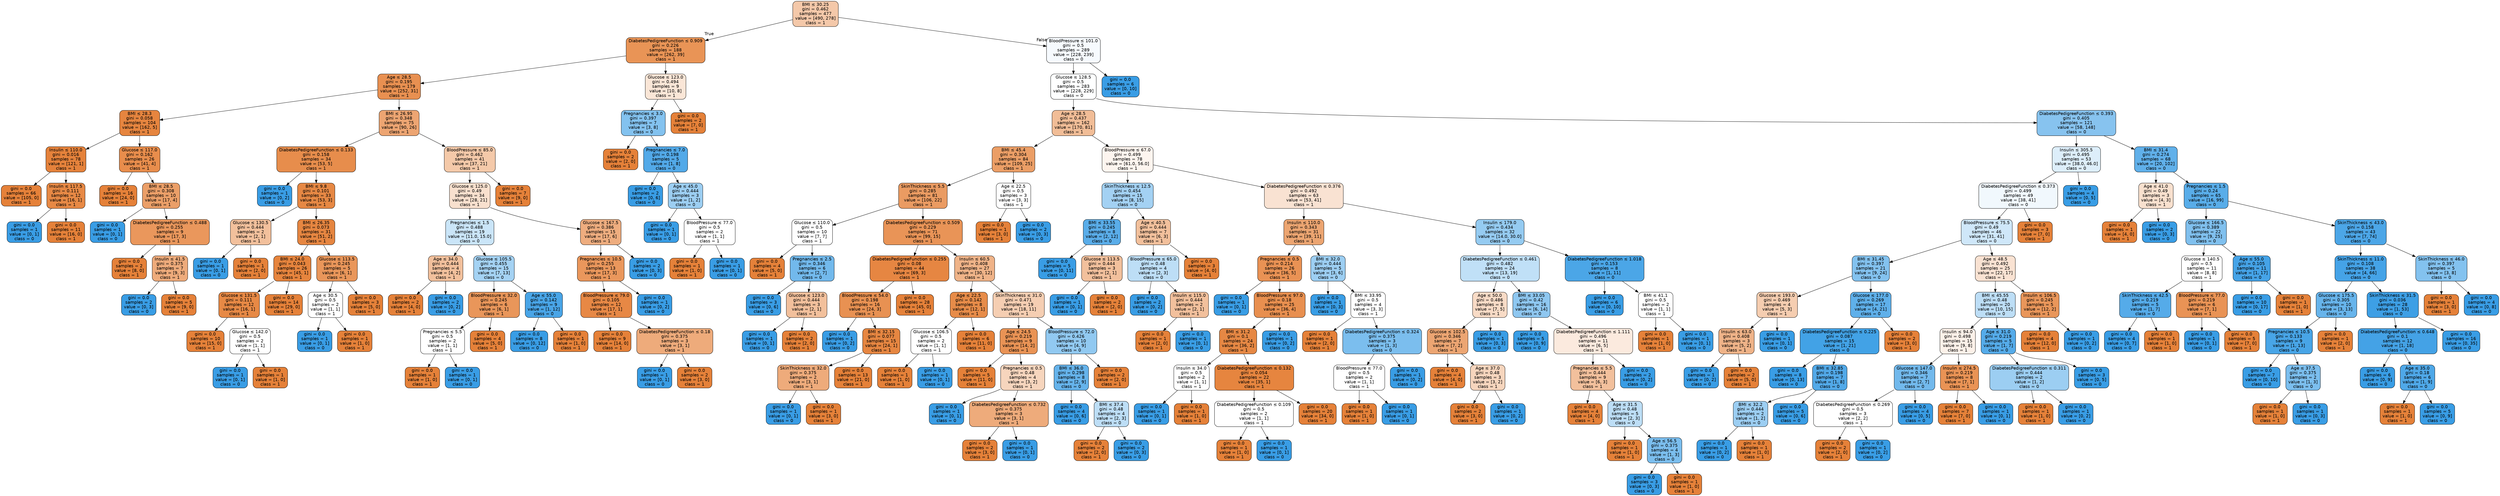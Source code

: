 digraph Tree {
node [shape=box, style="filled, rounded", color="black", fontname="helvetica"] ;
edge [fontname="helvetica"] ;
0 [label=<BMI &le; 30.25<br/>gini = 0.462<br/>samples = 477<br/>value = [490, 278]<br/>class = 1>, fillcolor="#f4c8a9"] ;
1 [label=<DiabetesPedigreeFunction &le; 0.909<br/>gini = 0.226<br/>samples = 188<br/>value = [262, 39]<br/>class = 1>, fillcolor="#e99456"] ;
0 -> 1 [labeldistance=2.5, labelangle=45, headlabel="True"] ;
2 [label=<Age &le; 28.5<br/>gini = 0.195<br/>samples = 179<br/>value = [252, 31]<br/>class = 1>, fillcolor="#e89051"] ;
1 -> 2 ;
3 [label=<BMI &le; 28.3<br/>gini = 0.058<br/>samples = 104<br/>value = [162, 5]<br/>class = 1>, fillcolor="#e6853f"] ;
2 -> 3 ;
4 [label=<Insulin &le; 110.0<br/>gini = 0.016<br/>samples = 78<br/>value = [121, 1]<br/>class = 1>, fillcolor="#e5823b"] ;
3 -> 4 ;
5 [label=<gini = 0.0<br/>samples = 66<br/>value = [105, 0]<br/>class = 1>, fillcolor="#e58139"] ;
4 -> 5 ;
6 [label=<Insulin &le; 117.5<br/>gini = 0.111<br/>samples = 12<br/>value = [16, 1]<br/>class = 1>, fillcolor="#e78945"] ;
4 -> 6 ;
7 [label=<gini = 0.0<br/>samples = 1<br/>value = [0, 1]<br/>class = 0>, fillcolor="#399de5"] ;
6 -> 7 ;
8 [label=<gini = 0.0<br/>samples = 11<br/>value = [16, 0]<br/>class = 1>, fillcolor="#e58139"] ;
6 -> 8 ;
9 [label=<Glucose &le; 117.0<br/>gini = 0.162<br/>samples = 26<br/>value = [41, 4]<br/>class = 1>, fillcolor="#e88d4c"] ;
3 -> 9 ;
10 [label=<gini = 0.0<br/>samples = 16<br/>value = [24, 0]<br/>class = 1>, fillcolor="#e58139"] ;
9 -> 10 ;
11 [label=<BMI &le; 28.5<br/>gini = 0.308<br/>samples = 10<br/>value = [17, 4]<br/>class = 1>, fillcolor="#eb9f68"] ;
9 -> 11 ;
12 [label=<gini = 0.0<br/>samples = 1<br/>value = [0, 1]<br/>class = 0>, fillcolor="#399de5"] ;
11 -> 12 ;
13 [label=<DiabetesPedigreeFunction &le; 0.488<br/>gini = 0.255<br/>samples = 9<br/>value = [17, 3]<br/>class = 1>, fillcolor="#ea975c"] ;
11 -> 13 ;
14 [label=<gini = 0.0<br/>samples = 2<br/>value = [8, 0]<br/>class = 1>, fillcolor="#e58139"] ;
13 -> 14 ;
15 [label=<Insulin &le; 41.5<br/>gini = 0.375<br/>samples = 7<br/>value = [9, 3]<br/>class = 1>, fillcolor="#eeab7b"] ;
13 -> 15 ;
16 [label=<gini = 0.0<br/>samples = 2<br/>value = [0, 3]<br/>class = 0>, fillcolor="#399de5"] ;
15 -> 16 ;
17 [label=<gini = 0.0<br/>samples = 5<br/>value = [9, 0]<br/>class = 1>, fillcolor="#e58139"] ;
15 -> 17 ;
18 [label=<BMI &le; 26.95<br/>gini = 0.348<br/>samples = 75<br/>value = [90, 26]<br/>class = 1>, fillcolor="#eda572"] ;
2 -> 18 ;
19 [label=<DiabetesPedigreeFunction &le; 0.133<br/>gini = 0.158<br/>samples = 34<br/>value = [53, 5]<br/>class = 1>, fillcolor="#e78d4c"] ;
18 -> 19 ;
20 [label=<gini = 0.0<br/>samples = 1<br/>value = [0, 2]<br/>class = 0>, fillcolor="#399de5"] ;
19 -> 20 ;
21 [label=<BMI &le; 9.8<br/>gini = 0.101<br/>samples = 33<br/>value = [53, 3]<br/>class = 1>, fillcolor="#e68844"] ;
19 -> 21 ;
22 [label=<Glucose &le; 130.5<br/>gini = 0.444<br/>samples = 2<br/>value = [2, 1]<br/>class = 1>, fillcolor="#f2c09c"] ;
21 -> 22 ;
23 [label=<gini = 0.0<br/>samples = 1<br/>value = [0, 1]<br/>class = 0>, fillcolor="#399de5"] ;
22 -> 23 ;
24 [label=<gini = 0.0<br/>samples = 1<br/>value = [2, 0]<br/>class = 1>, fillcolor="#e58139"] ;
22 -> 24 ;
25 [label=<BMI &le; 26.35<br/>gini = 0.073<br/>samples = 31<br/>value = [51, 2]<br/>class = 1>, fillcolor="#e68641"] ;
21 -> 25 ;
26 [label=<BMI &le; 24.0<br/>gini = 0.043<br/>samples = 26<br/>value = [45, 1]<br/>class = 1>, fillcolor="#e6843d"] ;
25 -> 26 ;
27 [label=<Glucose &le; 131.5<br/>gini = 0.111<br/>samples = 12<br/>value = [16, 1]<br/>class = 1>, fillcolor="#e78945"] ;
26 -> 27 ;
28 [label=<gini = 0.0<br/>samples = 10<br/>value = [15, 0]<br/>class = 1>, fillcolor="#e58139"] ;
27 -> 28 ;
29 [label=<Glucose &le; 142.0<br/>gini = 0.5<br/>samples = 2<br/>value = [1, 1]<br/>class = 1>, fillcolor="#ffffff"] ;
27 -> 29 ;
30 [label=<gini = 0.0<br/>samples = 1<br/>value = [0, 1]<br/>class = 0>, fillcolor="#399de5"] ;
29 -> 30 ;
31 [label=<gini = 0.0<br/>samples = 1<br/>value = [1, 0]<br/>class = 1>, fillcolor="#e58139"] ;
29 -> 31 ;
32 [label=<gini = 0.0<br/>samples = 14<br/>value = [29, 0]<br/>class = 1>, fillcolor="#e58139"] ;
26 -> 32 ;
33 [label=<Glucose &le; 113.5<br/>gini = 0.245<br/>samples = 5<br/>value = [6, 1]<br/>class = 1>, fillcolor="#e9965a"] ;
25 -> 33 ;
34 [label=<Age &le; 30.5<br/>gini = 0.5<br/>samples = 2<br/>value = [1, 1]<br/>class = 1>, fillcolor="#ffffff"] ;
33 -> 34 ;
35 [label=<gini = 0.0<br/>samples = 1<br/>value = [0, 1]<br/>class = 0>, fillcolor="#399de5"] ;
34 -> 35 ;
36 [label=<gini = 0.0<br/>samples = 1<br/>value = [1, 0]<br/>class = 1>, fillcolor="#e58139"] ;
34 -> 36 ;
37 [label=<gini = 0.0<br/>samples = 3<br/>value = [5, 0]<br/>class = 1>, fillcolor="#e58139"] ;
33 -> 37 ;
38 [label=<BloodPressure &le; 85.0<br/>gini = 0.462<br/>samples = 41<br/>value = [37, 21]<br/>class = 1>, fillcolor="#f4c9a9"] ;
18 -> 38 ;
39 [label=<Glucose &le; 125.0<br/>gini = 0.49<br/>samples = 34<br/>value = [28, 21]<br/>class = 1>, fillcolor="#f8e0ce"] ;
38 -> 39 ;
40 [label=<Pregnancies &le; 1.5<br/>gini = 0.488<br/>samples = 19<br/>value = [11.0, 15.0]<br/>class = 0>, fillcolor="#cae5f8"] ;
39 -> 40 ;
41 [label=<Age &le; 34.0<br/>gini = 0.444<br/>samples = 4<br/>value = [4, 2]<br/>class = 1>, fillcolor="#f2c09c"] ;
40 -> 41 ;
42 [label=<gini = 0.0<br/>samples = 2<br/>value = [4, 0]<br/>class = 1>, fillcolor="#e58139"] ;
41 -> 42 ;
43 [label=<gini = 0.0<br/>samples = 2<br/>value = [0, 2]<br/>class = 0>, fillcolor="#399de5"] ;
41 -> 43 ;
44 [label=<Glucose &le; 105.5<br/>gini = 0.455<br/>samples = 15<br/>value = [7, 13]<br/>class = 0>, fillcolor="#a4d2f3"] ;
40 -> 44 ;
45 [label=<BloodPressure &le; 32.0<br/>gini = 0.245<br/>samples = 6<br/>value = [6, 1]<br/>class = 1>, fillcolor="#e9965a"] ;
44 -> 45 ;
46 [label=<Pregnancies &le; 5.5<br/>gini = 0.5<br/>samples = 2<br/>value = [1, 1]<br/>class = 1>, fillcolor="#ffffff"] ;
45 -> 46 ;
47 [label=<gini = 0.0<br/>samples = 1<br/>value = [1, 0]<br/>class = 1>, fillcolor="#e58139"] ;
46 -> 47 ;
48 [label=<gini = 0.0<br/>samples = 1<br/>value = [0, 1]<br/>class = 0>, fillcolor="#399de5"] ;
46 -> 48 ;
49 [label=<gini = 0.0<br/>samples = 4<br/>value = [5, 0]<br/>class = 1>, fillcolor="#e58139"] ;
45 -> 49 ;
50 [label=<Age &le; 55.0<br/>gini = 0.142<br/>samples = 9<br/>value = [1, 12]<br/>class = 0>, fillcolor="#49a5e7"] ;
44 -> 50 ;
51 [label=<gini = 0.0<br/>samples = 8<br/>value = [0, 12]<br/>class = 0>, fillcolor="#399de5"] ;
50 -> 51 ;
52 [label=<gini = 0.0<br/>samples = 1<br/>value = [1, 0]<br/>class = 1>, fillcolor="#e58139"] ;
50 -> 52 ;
53 [label=<Glucose &le; 167.5<br/>gini = 0.386<br/>samples = 15<br/>value = [17, 6]<br/>class = 1>, fillcolor="#eead7f"] ;
39 -> 53 ;
54 [label=<Pregnancies &le; 10.5<br/>gini = 0.255<br/>samples = 13<br/>value = [17, 3]<br/>class = 1>, fillcolor="#ea975c"] ;
53 -> 54 ;
55 [label=<BloodPressure &le; 79.0<br/>gini = 0.105<br/>samples = 12<br/>value = [17, 1]<br/>class = 1>, fillcolor="#e78845"] ;
54 -> 55 ;
56 [label=<gini = 0.0<br/>samples = 9<br/>value = [14, 0]<br/>class = 1>, fillcolor="#e58139"] ;
55 -> 56 ;
57 [label=<DiabetesPedigreeFunction &le; 0.18<br/>gini = 0.375<br/>samples = 3<br/>value = [3, 1]<br/>class = 1>, fillcolor="#eeab7b"] ;
55 -> 57 ;
58 [label=<gini = 0.0<br/>samples = 1<br/>value = [0, 1]<br/>class = 0>, fillcolor="#399de5"] ;
57 -> 58 ;
59 [label=<gini = 0.0<br/>samples = 2<br/>value = [3, 0]<br/>class = 1>, fillcolor="#e58139"] ;
57 -> 59 ;
60 [label=<gini = 0.0<br/>samples = 1<br/>value = [0, 2]<br/>class = 0>, fillcolor="#399de5"] ;
54 -> 60 ;
61 [label=<gini = 0.0<br/>samples = 2<br/>value = [0, 3]<br/>class = 0>, fillcolor="#399de5"] ;
53 -> 61 ;
62 [label=<gini = 0.0<br/>samples = 7<br/>value = [9, 0]<br/>class = 1>, fillcolor="#e58139"] ;
38 -> 62 ;
63 [label=<Glucose &le; 123.0<br/>gini = 0.494<br/>samples = 9<br/>value = [10, 8]<br/>class = 1>, fillcolor="#fae6d7"] ;
1 -> 63 ;
64 [label=<Pregnancies &le; 3.0<br/>gini = 0.397<br/>samples = 7<br/>value = [3, 8]<br/>class = 0>, fillcolor="#83c2ef"] ;
63 -> 64 ;
65 [label=<gini = 0.0<br/>samples = 2<br/>value = [2, 0]<br/>class = 1>, fillcolor="#e58139"] ;
64 -> 65 ;
66 [label=<Pregnancies &le; 7.0<br/>gini = 0.198<br/>samples = 5<br/>value = [1, 8]<br/>class = 0>, fillcolor="#52a9e8"] ;
64 -> 66 ;
67 [label=<gini = 0.0<br/>samples = 2<br/>value = [0, 6]<br/>class = 0>, fillcolor="#399de5"] ;
66 -> 67 ;
68 [label=<Age &le; 45.0<br/>gini = 0.444<br/>samples = 3<br/>value = [1, 2]<br/>class = 0>, fillcolor="#9ccef2"] ;
66 -> 68 ;
69 [label=<gini = 0.0<br/>samples = 1<br/>value = [0, 1]<br/>class = 0>, fillcolor="#399de5"] ;
68 -> 69 ;
70 [label=<BloodPressure &le; 77.0<br/>gini = 0.5<br/>samples = 2<br/>value = [1, 1]<br/>class = 1>, fillcolor="#ffffff"] ;
68 -> 70 ;
71 [label=<gini = 0.0<br/>samples = 1<br/>value = [1, 0]<br/>class = 1>, fillcolor="#e58139"] ;
70 -> 71 ;
72 [label=<gini = 0.0<br/>samples = 1<br/>value = [0, 1]<br/>class = 0>, fillcolor="#399de5"] ;
70 -> 72 ;
73 [label=<gini = 0.0<br/>samples = 2<br/>value = [7, 0]<br/>class = 1>, fillcolor="#e58139"] ;
63 -> 73 ;
74 [label=<BloodPressure &le; 101.0<br/>gini = 0.5<br/>samples = 289<br/>value = [228, 239]<br/>class = 0>, fillcolor="#f6fafe"] ;
0 -> 74 [labeldistance=2.5, labelangle=-45, headlabel="False"] ;
75 [label=<Glucose &le; 128.5<br/>gini = 0.5<br/>samples = 283<br/>value = [228, 229]<br/>class = 0>, fillcolor="#feffff"] ;
74 -> 75 ;
76 [label=<Age &le; 28.5<br/>gini = 0.437<br/>samples = 162<br/>value = [170, 81]<br/>class = 1>, fillcolor="#f1bd97"] ;
75 -> 76 ;
77 [label=<BMI &le; 45.4<br/>gini = 0.304<br/>samples = 84<br/>value = [109, 25]<br/>class = 1>, fillcolor="#eb9e66"] ;
76 -> 77 ;
78 [label=<SkinThickness &le; 5.5<br/>gini = 0.285<br/>samples = 81<br/>value = [106, 22]<br/>class = 1>, fillcolor="#ea9b62"] ;
77 -> 78 ;
79 [label=<Glucose &le; 110.0<br/>gini = 0.5<br/>samples = 10<br/>value = [7, 7]<br/>class = 1>, fillcolor="#ffffff"] ;
78 -> 79 ;
80 [label=<gini = 0.0<br/>samples = 4<br/>value = [5, 0]<br/>class = 1>, fillcolor="#e58139"] ;
79 -> 80 ;
81 [label=<Pregnancies &le; 2.5<br/>gini = 0.346<br/>samples = 6<br/>value = [2, 7]<br/>class = 0>, fillcolor="#72b9ec"] ;
79 -> 81 ;
82 [label=<gini = 0.0<br/>samples = 3<br/>value = [0, 6]<br/>class = 0>, fillcolor="#399de5"] ;
81 -> 82 ;
83 [label=<Glucose &le; 123.0<br/>gini = 0.444<br/>samples = 3<br/>value = [2, 1]<br/>class = 1>, fillcolor="#f2c09c"] ;
81 -> 83 ;
84 [label=<gini = 0.0<br/>samples = 1<br/>value = [0, 1]<br/>class = 0>, fillcolor="#399de5"] ;
83 -> 84 ;
85 [label=<gini = 0.0<br/>samples = 2<br/>value = [2, 0]<br/>class = 1>, fillcolor="#e58139"] ;
83 -> 85 ;
86 [label=<DiabetesPedigreeFunction &le; 0.509<br/>gini = 0.229<br/>samples = 71<br/>value = [99, 15]<br/>class = 1>, fillcolor="#e99457"] ;
78 -> 86 ;
87 [label=<DiabetesPedigreeFunction &le; 0.255<br/>gini = 0.08<br/>samples = 44<br/>value = [69, 3]<br/>class = 1>, fillcolor="#e68642"] ;
86 -> 87 ;
88 [label=<BloodPressure &le; 54.0<br/>gini = 0.198<br/>samples = 16<br/>value = [24, 3]<br/>class = 1>, fillcolor="#e89152"] ;
87 -> 88 ;
89 [label=<gini = 0.0<br/>samples = 1<br/>value = [0, 2]<br/>class = 0>, fillcolor="#399de5"] ;
88 -> 89 ;
90 [label=<BMI &le; 32.15<br/>gini = 0.077<br/>samples = 15<br/>value = [24, 1]<br/>class = 1>, fillcolor="#e68641"] ;
88 -> 90 ;
91 [label=<SkinThickness &le; 32.0<br/>gini = 0.375<br/>samples = 2<br/>value = [3, 1]<br/>class = 1>, fillcolor="#eeab7b"] ;
90 -> 91 ;
92 [label=<gini = 0.0<br/>samples = 1<br/>value = [0, 1]<br/>class = 0>, fillcolor="#399de5"] ;
91 -> 92 ;
93 [label=<gini = 0.0<br/>samples = 1<br/>value = [3, 0]<br/>class = 1>, fillcolor="#e58139"] ;
91 -> 93 ;
94 [label=<gini = 0.0<br/>samples = 13<br/>value = [21, 0]<br/>class = 1>, fillcolor="#e58139"] ;
90 -> 94 ;
95 [label=<gini = 0.0<br/>samples = 28<br/>value = [45, 0]<br/>class = 1>, fillcolor="#e58139"] ;
87 -> 95 ;
96 [label=<Insulin &le; 60.5<br/>gini = 0.408<br/>samples = 27<br/>value = [30, 12]<br/>class = 1>, fillcolor="#efb388"] ;
86 -> 96 ;
97 [label=<Age &le; 22.5<br/>gini = 0.142<br/>samples = 8<br/>value = [12, 1]<br/>class = 1>, fillcolor="#e78c49"] ;
96 -> 97 ;
98 [label=<Glucose &le; 106.5<br/>gini = 0.5<br/>samples = 2<br/>value = [1, 1]<br/>class = 1>, fillcolor="#ffffff"] ;
97 -> 98 ;
99 [label=<gini = 0.0<br/>samples = 1<br/>value = [1, 0]<br/>class = 1>, fillcolor="#e58139"] ;
98 -> 99 ;
100 [label=<gini = 0.0<br/>samples = 1<br/>value = [0, 1]<br/>class = 0>, fillcolor="#399de5"] ;
98 -> 100 ;
101 [label=<gini = 0.0<br/>samples = 6<br/>value = [11, 0]<br/>class = 1>, fillcolor="#e58139"] ;
97 -> 101 ;
102 [label=<SkinThickness &le; 31.0<br/>gini = 0.471<br/>samples = 19<br/>value = [18, 11]<br/>class = 1>, fillcolor="#f5ceb2"] ;
96 -> 102 ;
103 [label=<Age &le; 24.5<br/>gini = 0.219<br/>samples = 9<br/>value = [14, 2]<br/>class = 1>, fillcolor="#e99355"] ;
102 -> 103 ;
104 [label=<gini = 0.0<br/>samples = 5<br/>value = [11, 0]<br/>class = 1>, fillcolor="#e58139"] ;
103 -> 104 ;
105 [label=<Pregnancies &le; 0.5<br/>gini = 0.48<br/>samples = 4<br/>value = [3, 2]<br/>class = 1>, fillcolor="#f6d5bd"] ;
103 -> 105 ;
106 [label=<gini = 0.0<br/>samples = 1<br/>value = [0, 1]<br/>class = 0>, fillcolor="#399de5"] ;
105 -> 106 ;
107 [label=<DiabetesPedigreeFunction &le; 0.732<br/>gini = 0.375<br/>samples = 3<br/>value = [3, 1]<br/>class = 1>, fillcolor="#eeab7b"] ;
105 -> 107 ;
108 [label=<gini = 0.0<br/>samples = 2<br/>value = [3, 0]<br/>class = 1>, fillcolor="#e58139"] ;
107 -> 108 ;
109 [label=<gini = 0.0<br/>samples = 1<br/>value = [0, 1]<br/>class = 0>, fillcolor="#399de5"] ;
107 -> 109 ;
110 [label=<BloodPressure &le; 72.0<br/>gini = 0.426<br/>samples = 10<br/>value = [4, 9]<br/>class = 0>, fillcolor="#91c9f1"] ;
102 -> 110 ;
111 [label=<BMI &le; 36.0<br/>gini = 0.298<br/>samples = 8<br/>value = [2, 9]<br/>class = 0>, fillcolor="#65b3eb"] ;
110 -> 111 ;
112 [label=<gini = 0.0<br/>samples = 4<br/>value = [0, 6]<br/>class = 0>, fillcolor="#399de5"] ;
111 -> 112 ;
113 [label=<BMI &le; 37.4<br/>gini = 0.48<br/>samples = 4<br/>value = [2, 3]<br/>class = 0>, fillcolor="#bddef6"] ;
111 -> 113 ;
114 [label=<gini = 0.0<br/>samples = 2<br/>value = [2, 0]<br/>class = 1>, fillcolor="#e58139"] ;
113 -> 114 ;
115 [label=<gini = 0.0<br/>samples = 2<br/>value = [0, 3]<br/>class = 0>, fillcolor="#399de5"] ;
113 -> 115 ;
116 [label=<gini = 0.0<br/>samples = 2<br/>value = [2, 0]<br/>class = 1>, fillcolor="#e58139"] ;
110 -> 116 ;
117 [label=<Age &le; 22.5<br/>gini = 0.5<br/>samples = 3<br/>value = [3, 3]<br/>class = 1>, fillcolor="#ffffff"] ;
77 -> 117 ;
118 [label=<gini = 0.0<br/>samples = 1<br/>value = [3, 0]<br/>class = 1>, fillcolor="#e58139"] ;
117 -> 118 ;
119 [label=<gini = 0.0<br/>samples = 2<br/>value = [0, 3]<br/>class = 0>, fillcolor="#399de5"] ;
117 -> 119 ;
120 [label=<BloodPressure &le; 67.0<br/>gini = 0.499<br/>samples = 78<br/>value = [61.0, 56.0]<br/>class = 1>, fillcolor="#fdf5ef"] ;
76 -> 120 ;
121 [label=<SkinThickness &le; 12.5<br/>gini = 0.454<br/>samples = 15<br/>value = [8, 15]<br/>class = 0>, fillcolor="#a3d1f3"] ;
120 -> 121 ;
122 [label=<BMI &le; 33.55<br/>gini = 0.245<br/>samples = 8<br/>value = [2, 12]<br/>class = 0>, fillcolor="#5aade9"] ;
121 -> 122 ;
123 [label=<gini = 0.0<br/>samples = 5<br/>value = [0, 11]<br/>class = 0>, fillcolor="#399de5"] ;
122 -> 123 ;
124 [label=<Glucose &le; 113.5<br/>gini = 0.444<br/>samples = 3<br/>value = [2, 1]<br/>class = 1>, fillcolor="#f2c09c"] ;
122 -> 124 ;
125 [label=<gini = 0.0<br/>samples = 1<br/>value = [0, 1]<br/>class = 0>, fillcolor="#399de5"] ;
124 -> 125 ;
126 [label=<gini = 0.0<br/>samples = 2<br/>value = [2, 0]<br/>class = 1>, fillcolor="#e58139"] ;
124 -> 126 ;
127 [label=<Age &le; 40.5<br/>gini = 0.444<br/>samples = 7<br/>value = [6, 3]<br/>class = 1>, fillcolor="#f2c09c"] ;
121 -> 127 ;
128 [label=<BloodPressure &le; 65.0<br/>gini = 0.48<br/>samples = 4<br/>value = [2, 3]<br/>class = 0>, fillcolor="#bddef6"] ;
127 -> 128 ;
129 [label=<gini = 0.0<br/>samples = 2<br/>value = [0, 2]<br/>class = 0>, fillcolor="#399de5"] ;
128 -> 129 ;
130 [label=<Insulin &le; 115.0<br/>gini = 0.444<br/>samples = 2<br/>value = [2, 1]<br/>class = 1>, fillcolor="#f2c09c"] ;
128 -> 130 ;
131 [label=<gini = 0.0<br/>samples = 1<br/>value = [2, 0]<br/>class = 1>, fillcolor="#e58139"] ;
130 -> 131 ;
132 [label=<gini = 0.0<br/>samples = 1<br/>value = [0, 1]<br/>class = 0>, fillcolor="#399de5"] ;
130 -> 132 ;
133 [label=<gini = 0.0<br/>samples = 3<br/>value = [4, 0]<br/>class = 1>, fillcolor="#e58139"] ;
127 -> 133 ;
134 [label=<DiabetesPedigreeFunction &le; 0.376<br/>gini = 0.492<br/>samples = 63<br/>value = [53, 41]<br/>class = 1>, fillcolor="#f9e2d2"] ;
120 -> 134 ;
135 [label=<Insulin &le; 110.0<br/>gini = 0.343<br/>samples = 31<br/>value = [39, 11]<br/>class = 1>, fillcolor="#eca571"] ;
134 -> 135 ;
136 [label=<Pregnancies &le; 0.5<br/>gini = 0.214<br/>samples = 26<br/>value = [36, 5]<br/>class = 1>, fillcolor="#e99254"] ;
135 -> 136 ;
137 [label=<gini = 0.0<br/>samples = 1<br/>value = [0, 1]<br/>class = 0>, fillcolor="#399de5"] ;
136 -> 137 ;
138 [label=<BloodPressure &le; 97.0<br/>gini = 0.18<br/>samples = 25<br/>value = [36, 4]<br/>class = 1>, fillcolor="#e88f4f"] ;
136 -> 138 ;
139 [label=<BMI &le; 31.2<br/>gini = 0.1<br/>samples = 24<br/>value = [36, 2]<br/>class = 1>, fillcolor="#e68844"] ;
138 -> 139 ;
140 [label=<Insulin &le; 34.0<br/>gini = 0.5<br/>samples = 2<br/>value = [1, 1]<br/>class = 1>, fillcolor="#ffffff"] ;
139 -> 140 ;
141 [label=<gini = 0.0<br/>samples = 1<br/>value = [0, 1]<br/>class = 0>, fillcolor="#399de5"] ;
140 -> 141 ;
142 [label=<gini = 0.0<br/>samples = 1<br/>value = [1, 0]<br/>class = 1>, fillcolor="#e58139"] ;
140 -> 142 ;
143 [label=<DiabetesPedigreeFunction &le; 0.132<br/>gini = 0.054<br/>samples = 22<br/>value = [35, 1]<br/>class = 1>, fillcolor="#e6853f"] ;
139 -> 143 ;
144 [label=<DiabetesPedigreeFunction &le; 0.109<br/>gini = 0.5<br/>samples = 2<br/>value = [1, 1]<br/>class = 1>, fillcolor="#ffffff"] ;
143 -> 144 ;
145 [label=<gini = 0.0<br/>samples = 1<br/>value = [1, 0]<br/>class = 1>, fillcolor="#e58139"] ;
144 -> 145 ;
146 [label=<gini = 0.0<br/>samples = 1<br/>value = [0, 1]<br/>class = 0>, fillcolor="#399de5"] ;
144 -> 146 ;
147 [label=<gini = 0.0<br/>samples = 20<br/>value = [34, 0]<br/>class = 1>, fillcolor="#e58139"] ;
143 -> 147 ;
148 [label=<gini = 0.0<br/>samples = 1<br/>value = [0, 2]<br/>class = 0>, fillcolor="#399de5"] ;
138 -> 148 ;
149 [label=<BMI &le; 32.0<br/>gini = 0.444<br/>samples = 5<br/>value = [3, 6]<br/>class = 0>, fillcolor="#9ccef2"] ;
135 -> 149 ;
150 [label=<gini = 0.0<br/>samples = 1<br/>value = [0, 3]<br/>class = 0>, fillcolor="#399de5"] ;
149 -> 150 ;
151 [label=<BMI &le; 33.95<br/>gini = 0.5<br/>samples = 4<br/>value = [3, 3]<br/>class = 1>, fillcolor="#ffffff"] ;
149 -> 151 ;
152 [label=<gini = 0.0<br/>samples = 1<br/>value = [2, 0]<br/>class = 1>, fillcolor="#e58139"] ;
151 -> 152 ;
153 [label=<DiabetesPedigreeFunction &le; 0.324<br/>gini = 0.375<br/>samples = 3<br/>value = [1, 3]<br/>class = 0>, fillcolor="#7bbeee"] ;
151 -> 153 ;
154 [label=<BloodPressure &le; 77.0<br/>gini = 0.5<br/>samples = 2<br/>value = [1, 1]<br/>class = 1>, fillcolor="#ffffff"] ;
153 -> 154 ;
155 [label=<gini = 0.0<br/>samples = 1<br/>value = [1, 0]<br/>class = 1>, fillcolor="#e58139"] ;
154 -> 155 ;
156 [label=<gini = 0.0<br/>samples = 1<br/>value = [0, 1]<br/>class = 0>, fillcolor="#399de5"] ;
154 -> 156 ;
157 [label=<gini = 0.0<br/>samples = 1<br/>value = [0, 2]<br/>class = 0>, fillcolor="#399de5"] ;
153 -> 157 ;
158 [label=<Insulin &le; 179.0<br/>gini = 0.434<br/>samples = 32<br/>value = [14.0, 30.0]<br/>class = 0>, fillcolor="#95cbf1"] ;
134 -> 158 ;
159 [label=<DiabetesPedigreeFunction &le; 0.461<br/>gini = 0.482<br/>samples = 24<br/>value = [13, 19]<br/>class = 0>, fillcolor="#c0e0f7"] ;
158 -> 159 ;
160 [label=<Age &le; 50.0<br/>gini = 0.486<br/>samples = 8<br/>value = [7, 5]<br/>class = 1>, fillcolor="#f8dbc6"] ;
159 -> 160 ;
161 [label=<Glucose &le; 102.5<br/>gini = 0.346<br/>samples = 7<br/>value = [7, 2]<br/>class = 1>, fillcolor="#eca572"] ;
160 -> 161 ;
162 [label=<gini = 0.0<br/>samples = 4<br/>value = [4, 0]<br/>class = 1>, fillcolor="#e58139"] ;
161 -> 162 ;
163 [label=<Age &le; 37.0<br/>gini = 0.48<br/>samples = 3<br/>value = [3, 2]<br/>class = 1>, fillcolor="#f6d5bd"] ;
161 -> 163 ;
164 [label=<gini = 0.0<br/>samples = 2<br/>value = [3, 0]<br/>class = 1>, fillcolor="#e58139"] ;
163 -> 164 ;
165 [label=<gini = 0.0<br/>samples = 1<br/>value = [0, 2]<br/>class = 0>, fillcolor="#399de5"] ;
163 -> 165 ;
166 [label=<gini = 0.0<br/>samples = 1<br/>value = [0, 3]<br/>class = 0>, fillcolor="#399de5"] ;
160 -> 166 ;
167 [label=<BMI &le; 33.05<br/>gini = 0.42<br/>samples = 16<br/>value = [6, 14]<br/>class = 0>, fillcolor="#8ec7f0"] ;
159 -> 167 ;
168 [label=<gini = 0.0<br/>samples = 5<br/>value = [0, 9]<br/>class = 0>, fillcolor="#399de5"] ;
167 -> 168 ;
169 [label=<DiabetesPedigreeFunction &le; 1.111<br/>gini = 0.496<br/>samples = 11<br/>value = [6, 5]<br/>class = 1>, fillcolor="#fbeade"] ;
167 -> 169 ;
170 [label=<Pregnancies &le; 5.5<br/>gini = 0.444<br/>samples = 9<br/>value = [6, 3]<br/>class = 1>, fillcolor="#f2c09c"] ;
169 -> 170 ;
171 [label=<gini = 0.0<br/>samples = 4<br/>value = [4, 0]<br/>class = 1>, fillcolor="#e58139"] ;
170 -> 171 ;
172 [label=<Age &le; 31.5<br/>gini = 0.48<br/>samples = 5<br/>value = [2, 3]<br/>class = 0>, fillcolor="#bddef6"] ;
170 -> 172 ;
173 [label=<gini = 0.0<br/>samples = 1<br/>value = [1, 0]<br/>class = 1>, fillcolor="#e58139"] ;
172 -> 173 ;
174 [label=<Age &le; 56.5<br/>gini = 0.375<br/>samples = 4<br/>value = [1, 3]<br/>class = 0>, fillcolor="#7bbeee"] ;
172 -> 174 ;
175 [label=<gini = 0.0<br/>samples = 3<br/>value = [0, 3]<br/>class = 0>, fillcolor="#399de5"] ;
174 -> 175 ;
176 [label=<gini = 0.0<br/>samples = 1<br/>value = [1, 0]<br/>class = 1>, fillcolor="#e58139"] ;
174 -> 176 ;
177 [label=<gini = 0.0<br/>samples = 2<br/>value = [0, 2]<br/>class = 0>, fillcolor="#399de5"] ;
169 -> 177 ;
178 [label=<DiabetesPedigreeFunction &le; 1.018<br/>gini = 0.153<br/>samples = 8<br/>value = [1, 11]<br/>class = 0>, fillcolor="#4ba6e7"] ;
158 -> 178 ;
179 [label=<gini = 0.0<br/>samples = 6<br/>value = [0, 10]<br/>class = 0>, fillcolor="#399de5"] ;
178 -> 179 ;
180 [label=<BMI &le; 41.1<br/>gini = 0.5<br/>samples = 2<br/>value = [1, 1]<br/>class = 1>, fillcolor="#ffffff"] ;
178 -> 180 ;
181 [label=<gini = 0.0<br/>samples = 1<br/>value = [1, 0]<br/>class = 1>, fillcolor="#e58139"] ;
180 -> 181 ;
182 [label=<gini = 0.0<br/>samples = 1<br/>value = [0, 1]<br/>class = 0>, fillcolor="#399de5"] ;
180 -> 182 ;
183 [label=<DiabetesPedigreeFunction &le; 0.393<br/>gini = 0.405<br/>samples = 121<br/>value = [58, 148]<br/>class = 0>, fillcolor="#87c3ef"] ;
75 -> 183 ;
184 [label=<Insulin &le; 305.5<br/>gini = 0.495<br/>samples = 53<br/>value = [38.0, 46.0]<br/>class = 0>, fillcolor="#ddeefa"] ;
183 -> 184 ;
185 [label=<DiabetesPedigreeFunction &le; 0.373<br/>gini = 0.499<br/>samples = 49<br/>value = [38, 41]<br/>class = 0>, fillcolor="#f1f8fd"] ;
184 -> 185 ;
186 [label=<BloodPressure &le; 75.5<br/>gini = 0.49<br/>samples = 46<br/>value = [31, 41]<br/>class = 0>, fillcolor="#cfe7f9"] ;
185 -> 186 ;
187 [label=<BMI &le; 31.45<br/>gini = 0.397<br/>samples = 21<br/>value = [9, 24]<br/>class = 0>, fillcolor="#83c2ef"] ;
186 -> 187 ;
188 [label=<Glucose &le; 193.0<br/>gini = 0.469<br/>samples = 4<br/>value = [5, 3]<br/>class = 1>, fillcolor="#f5cdb0"] ;
187 -> 188 ;
189 [label=<Insulin &le; 63.0<br/>gini = 0.408<br/>samples = 3<br/>value = [5, 2]<br/>class = 1>, fillcolor="#efb388"] ;
188 -> 189 ;
190 [label=<gini = 0.0<br/>samples = 1<br/>value = [0, 2]<br/>class = 0>, fillcolor="#399de5"] ;
189 -> 190 ;
191 [label=<gini = 0.0<br/>samples = 2<br/>value = [5, 0]<br/>class = 1>, fillcolor="#e58139"] ;
189 -> 191 ;
192 [label=<gini = 0.0<br/>samples = 1<br/>value = [0, 1]<br/>class = 0>, fillcolor="#399de5"] ;
188 -> 192 ;
193 [label=<Glucose &le; 177.0<br/>gini = 0.269<br/>samples = 17<br/>value = [4, 21]<br/>class = 0>, fillcolor="#5fb0ea"] ;
187 -> 193 ;
194 [label=<DiabetesPedigreeFunction &le; 0.225<br/>gini = 0.087<br/>samples = 15<br/>value = [1, 21]<br/>class = 0>, fillcolor="#42a2e6"] ;
193 -> 194 ;
195 [label=<gini = 0.0<br/>samples = 8<br/>value = [0, 13]<br/>class = 0>, fillcolor="#399de5"] ;
194 -> 195 ;
196 [label=<BMI &le; 32.85<br/>gini = 0.198<br/>samples = 7<br/>value = [1, 8]<br/>class = 0>, fillcolor="#52a9e8"] ;
194 -> 196 ;
197 [label=<BMI &le; 32.2<br/>gini = 0.444<br/>samples = 2<br/>value = [1, 2]<br/>class = 0>, fillcolor="#9ccef2"] ;
196 -> 197 ;
198 [label=<gini = 0.0<br/>samples = 1<br/>value = [0, 2]<br/>class = 0>, fillcolor="#399de5"] ;
197 -> 198 ;
199 [label=<gini = 0.0<br/>samples = 1<br/>value = [1, 0]<br/>class = 1>, fillcolor="#e58139"] ;
197 -> 199 ;
200 [label=<gini = 0.0<br/>samples = 5<br/>value = [0, 6]<br/>class = 0>, fillcolor="#399de5"] ;
196 -> 200 ;
201 [label=<gini = 0.0<br/>samples = 2<br/>value = [3, 0]<br/>class = 1>, fillcolor="#e58139"] ;
193 -> 201 ;
202 [label=<Age &le; 48.5<br/>gini = 0.492<br/>samples = 25<br/>value = [22, 17]<br/>class = 1>, fillcolor="#f9e2d2"] ;
186 -> 202 ;
203 [label=<BMI &le; 45.55<br/>gini = 0.48<br/>samples = 20<br/>value = [10, 15]<br/>class = 0>, fillcolor="#bddef6"] ;
202 -> 203 ;
204 [label=<Insulin &le; 94.0<br/>gini = 0.498<br/>samples = 15<br/>value = [9, 8]<br/>class = 1>, fillcolor="#fcf1e9"] ;
203 -> 204 ;
205 [label=<Glucose &le; 147.0<br/>gini = 0.346<br/>samples = 7<br/>value = [2, 7]<br/>class = 0>, fillcolor="#72b9ec"] ;
204 -> 205 ;
206 [label=<DiabetesPedigreeFunction &le; 0.269<br/>gini = 0.5<br/>samples = 3<br/>value = [2, 2]<br/>class = 1>, fillcolor="#ffffff"] ;
205 -> 206 ;
207 [label=<gini = 0.0<br/>samples = 2<br/>value = [2, 0]<br/>class = 1>, fillcolor="#e58139"] ;
206 -> 207 ;
208 [label=<gini = 0.0<br/>samples = 1<br/>value = [0, 2]<br/>class = 0>, fillcolor="#399de5"] ;
206 -> 208 ;
209 [label=<gini = 0.0<br/>samples = 4<br/>value = [0, 5]<br/>class = 0>, fillcolor="#399de5"] ;
205 -> 209 ;
210 [label=<Insulin &le; 274.5<br/>gini = 0.219<br/>samples = 8<br/>value = [7, 1]<br/>class = 1>, fillcolor="#e99355"] ;
204 -> 210 ;
211 [label=<gini = 0.0<br/>samples = 7<br/>value = [7, 0]<br/>class = 1>, fillcolor="#e58139"] ;
210 -> 211 ;
212 [label=<gini = 0.0<br/>samples = 1<br/>value = [0, 1]<br/>class = 0>, fillcolor="#399de5"] ;
210 -> 212 ;
213 [label=<Age &le; 31.0<br/>gini = 0.219<br/>samples = 5<br/>value = [1, 7]<br/>class = 0>, fillcolor="#55abe9"] ;
203 -> 213 ;
214 [label=<DiabetesPedigreeFunction &le; 0.311<br/>gini = 0.444<br/>samples = 2<br/>value = [1, 2]<br/>class = 0>, fillcolor="#9ccef2"] ;
213 -> 214 ;
215 [label=<gini = 0.0<br/>samples = 1<br/>value = [1, 0]<br/>class = 1>, fillcolor="#e58139"] ;
214 -> 215 ;
216 [label=<gini = 0.0<br/>samples = 1<br/>value = [0, 2]<br/>class = 0>, fillcolor="#399de5"] ;
214 -> 216 ;
217 [label=<gini = 0.0<br/>samples = 3<br/>value = [0, 5]<br/>class = 0>, fillcolor="#399de5"] ;
213 -> 217 ;
218 [label=<Insulin &le; 106.5<br/>gini = 0.245<br/>samples = 5<br/>value = [12, 2]<br/>class = 1>, fillcolor="#e9965a"] ;
202 -> 218 ;
219 [label=<gini = 0.0<br/>samples = 4<br/>value = [12, 0]<br/>class = 1>, fillcolor="#e58139"] ;
218 -> 219 ;
220 [label=<gini = 0.0<br/>samples = 1<br/>value = [0, 2]<br/>class = 0>, fillcolor="#399de5"] ;
218 -> 220 ;
221 [label=<gini = 0.0<br/>samples = 3<br/>value = [7, 0]<br/>class = 1>, fillcolor="#e58139"] ;
185 -> 221 ;
222 [label=<gini = 0.0<br/>samples = 4<br/>value = [0, 5]<br/>class = 0>, fillcolor="#399de5"] ;
184 -> 222 ;
223 [label=<BMI &le; 31.4<br/>gini = 0.274<br/>samples = 68<br/>value = [20, 102]<br/>class = 0>, fillcolor="#60b0ea"] ;
183 -> 223 ;
224 [label=<Age &le; 41.0<br/>gini = 0.49<br/>samples = 3<br/>value = [4, 3]<br/>class = 1>, fillcolor="#f8e0ce"] ;
223 -> 224 ;
225 [label=<gini = 0.0<br/>samples = 1<br/>value = [4, 0]<br/>class = 1>, fillcolor="#e58139"] ;
224 -> 225 ;
226 [label=<gini = 0.0<br/>samples = 2<br/>value = [0, 3]<br/>class = 0>, fillcolor="#399de5"] ;
224 -> 226 ;
227 [label=<Pregnancies &le; 1.5<br/>gini = 0.24<br/>samples = 65<br/>value = [16, 99]<br/>class = 0>, fillcolor="#59ade9"] ;
223 -> 227 ;
228 [label=<Glucose &le; 166.5<br/>gini = 0.389<br/>samples = 22<br/>value = [9, 25]<br/>class = 0>, fillcolor="#80c0ee"] ;
227 -> 228 ;
229 [label=<Glucose &le; 140.5<br/>gini = 0.5<br/>samples = 11<br/>value = [8, 8]<br/>class = 1>, fillcolor="#ffffff"] ;
228 -> 229 ;
230 [label=<SkinThickness &le; 42.5<br/>gini = 0.219<br/>samples = 5<br/>value = [1, 7]<br/>class = 0>, fillcolor="#55abe9"] ;
229 -> 230 ;
231 [label=<gini = 0.0<br/>samples = 4<br/>value = [0, 7]<br/>class = 0>, fillcolor="#399de5"] ;
230 -> 231 ;
232 [label=<gini = 0.0<br/>samples = 1<br/>value = [1, 0]<br/>class = 1>, fillcolor="#e58139"] ;
230 -> 232 ;
233 [label=<BloodPressure &le; 77.0<br/>gini = 0.219<br/>samples = 6<br/>value = [7, 1]<br/>class = 1>, fillcolor="#e99355"] ;
229 -> 233 ;
234 [label=<gini = 0.0<br/>samples = 1<br/>value = [0, 1]<br/>class = 0>, fillcolor="#399de5"] ;
233 -> 234 ;
235 [label=<gini = 0.0<br/>samples = 5<br/>value = [7, 0]<br/>class = 1>, fillcolor="#e58139"] ;
233 -> 235 ;
236 [label=<Age &le; 55.0<br/>gini = 0.105<br/>samples = 11<br/>value = [1, 17]<br/>class = 0>, fillcolor="#45a3e7"] ;
228 -> 236 ;
237 [label=<gini = 0.0<br/>samples = 10<br/>value = [0, 17]<br/>class = 0>, fillcolor="#399de5"] ;
236 -> 237 ;
238 [label=<gini = 0.0<br/>samples = 1<br/>value = [1, 0]<br/>class = 1>, fillcolor="#e58139"] ;
236 -> 238 ;
239 [label=<SkinThickness &le; 43.0<br/>gini = 0.158<br/>samples = 43<br/>value = [7, 74]<br/>class = 0>, fillcolor="#4ca6e7"] ;
227 -> 239 ;
240 [label=<SkinThickness &le; 11.0<br/>gini = 0.108<br/>samples = 38<br/>value = [4, 66]<br/>class = 0>, fillcolor="#45a3e7"] ;
239 -> 240 ;
241 [label=<Glucose &le; 175.5<br/>gini = 0.305<br/>samples = 10<br/>value = [3, 13]<br/>class = 0>, fillcolor="#67b4eb"] ;
240 -> 241 ;
242 [label=<Pregnancies &le; 10.5<br/>gini = 0.133<br/>samples = 9<br/>value = [1, 13]<br/>class = 0>, fillcolor="#48a5e7"] ;
241 -> 242 ;
243 [label=<gini = 0.0<br/>samples = 7<br/>value = [0, 10]<br/>class = 0>, fillcolor="#399de5"] ;
242 -> 243 ;
244 [label=<Age &le; 37.5<br/>gini = 0.375<br/>samples = 2<br/>value = [1, 3]<br/>class = 0>, fillcolor="#7bbeee"] ;
242 -> 244 ;
245 [label=<gini = 0.0<br/>samples = 1<br/>value = [1, 0]<br/>class = 1>, fillcolor="#e58139"] ;
244 -> 245 ;
246 [label=<gini = 0.0<br/>samples = 1<br/>value = [0, 3]<br/>class = 0>, fillcolor="#399de5"] ;
244 -> 246 ;
247 [label=<gini = 0.0<br/>samples = 1<br/>value = [2, 0]<br/>class = 1>, fillcolor="#e58139"] ;
241 -> 247 ;
248 [label=<SkinThickness &le; 31.5<br/>gini = 0.036<br/>samples = 28<br/>value = [1, 53]<br/>class = 0>, fillcolor="#3d9fe5"] ;
240 -> 248 ;
249 [label=<DiabetesPedigreeFunction &le; 0.648<br/>gini = 0.1<br/>samples = 12<br/>value = [1, 18]<br/>class = 0>, fillcolor="#44a2e6"] ;
248 -> 249 ;
250 [label=<gini = 0.0<br/>samples = 6<br/>value = [0, 9]<br/>class = 0>, fillcolor="#399de5"] ;
249 -> 250 ;
251 [label=<Age &le; 35.0<br/>gini = 0.18<br/>samples = 6<br/>value = [1, 9]<br/>class = 0>, fillcolor="#4fa8e8"] ;
249 -> 251 ;
252 [label=<gini = 0.0<br/>samples = 1<br/>value = [1, 0]<br/>class = 1>, fillcolor="#e58139"] ;
251 -> 252 ;
253 [label=<gini = 0.0<br/>samples = 5<br/>value = [0, 9]<br/>class = 0>, fillcolor="#399de5"] ;
251 -> 253 ;
254 [label=<gini = 0.0<br/>samples = 16<br/>value = [0, 35]<br/>class = 0>, fillcolor="#399de5"] ;
248 -> 254 ;
255 [label=<SkinThickness &le; 46.0<br/>gini = 0.397<br/>samples = 5<br/>value = [3, 8]<br/>class = 0>, fillcolor="#83c2ef"] ;
239 -> 255 ;
256 [label=<gini = 0.0<br/>samples = 1<br/>value = [3, 0]<br/>class = 1>, fillcolor="#e58139"] ;
255 -> 256 ;
257 [label=<gini = 0.0<br/>samples = 4<br/>value = [0, 8]<br/>class = 0>, fillcolor="#399de5"] ;
255 -> 257 ;
258 [label=<gini = 0.0<br/>samples = 6<br/>value = [0, 10]<br/>class = 0>, fillcolor="#399de5"] ;
74 -> 258 ;
}